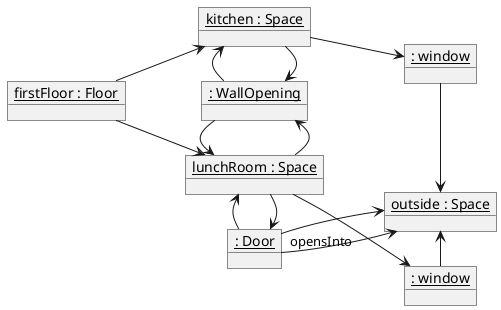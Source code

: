 @startuml
left to right direction

object "__firstFloor : Floor__" as firstFloor
object "__kitchen : Space__" as kitchen
object "__: WallOpening__" as WallOpening
object "__lunchRoom : Space__" as lunchRoom

firstFloor --> kitchen
firstFloor --> lunchRoom

kitchen -> WallOpening
kitchen <- WallOpening
WallOpening <- lunchRoom
WallOpening -> lunchRoom

object "__: window__" as window0
object "__: window__" as window1
object "__outside : Space__" as outside

kitchen   --> window0
lunchRoom --> window1

window0 -> outside
outside <- window1

object "__: Door__" as Door

lunchRoom -> Door
lunchRoom <- Door

Door --> outside
Door "opensInto" --> outside
@enduml